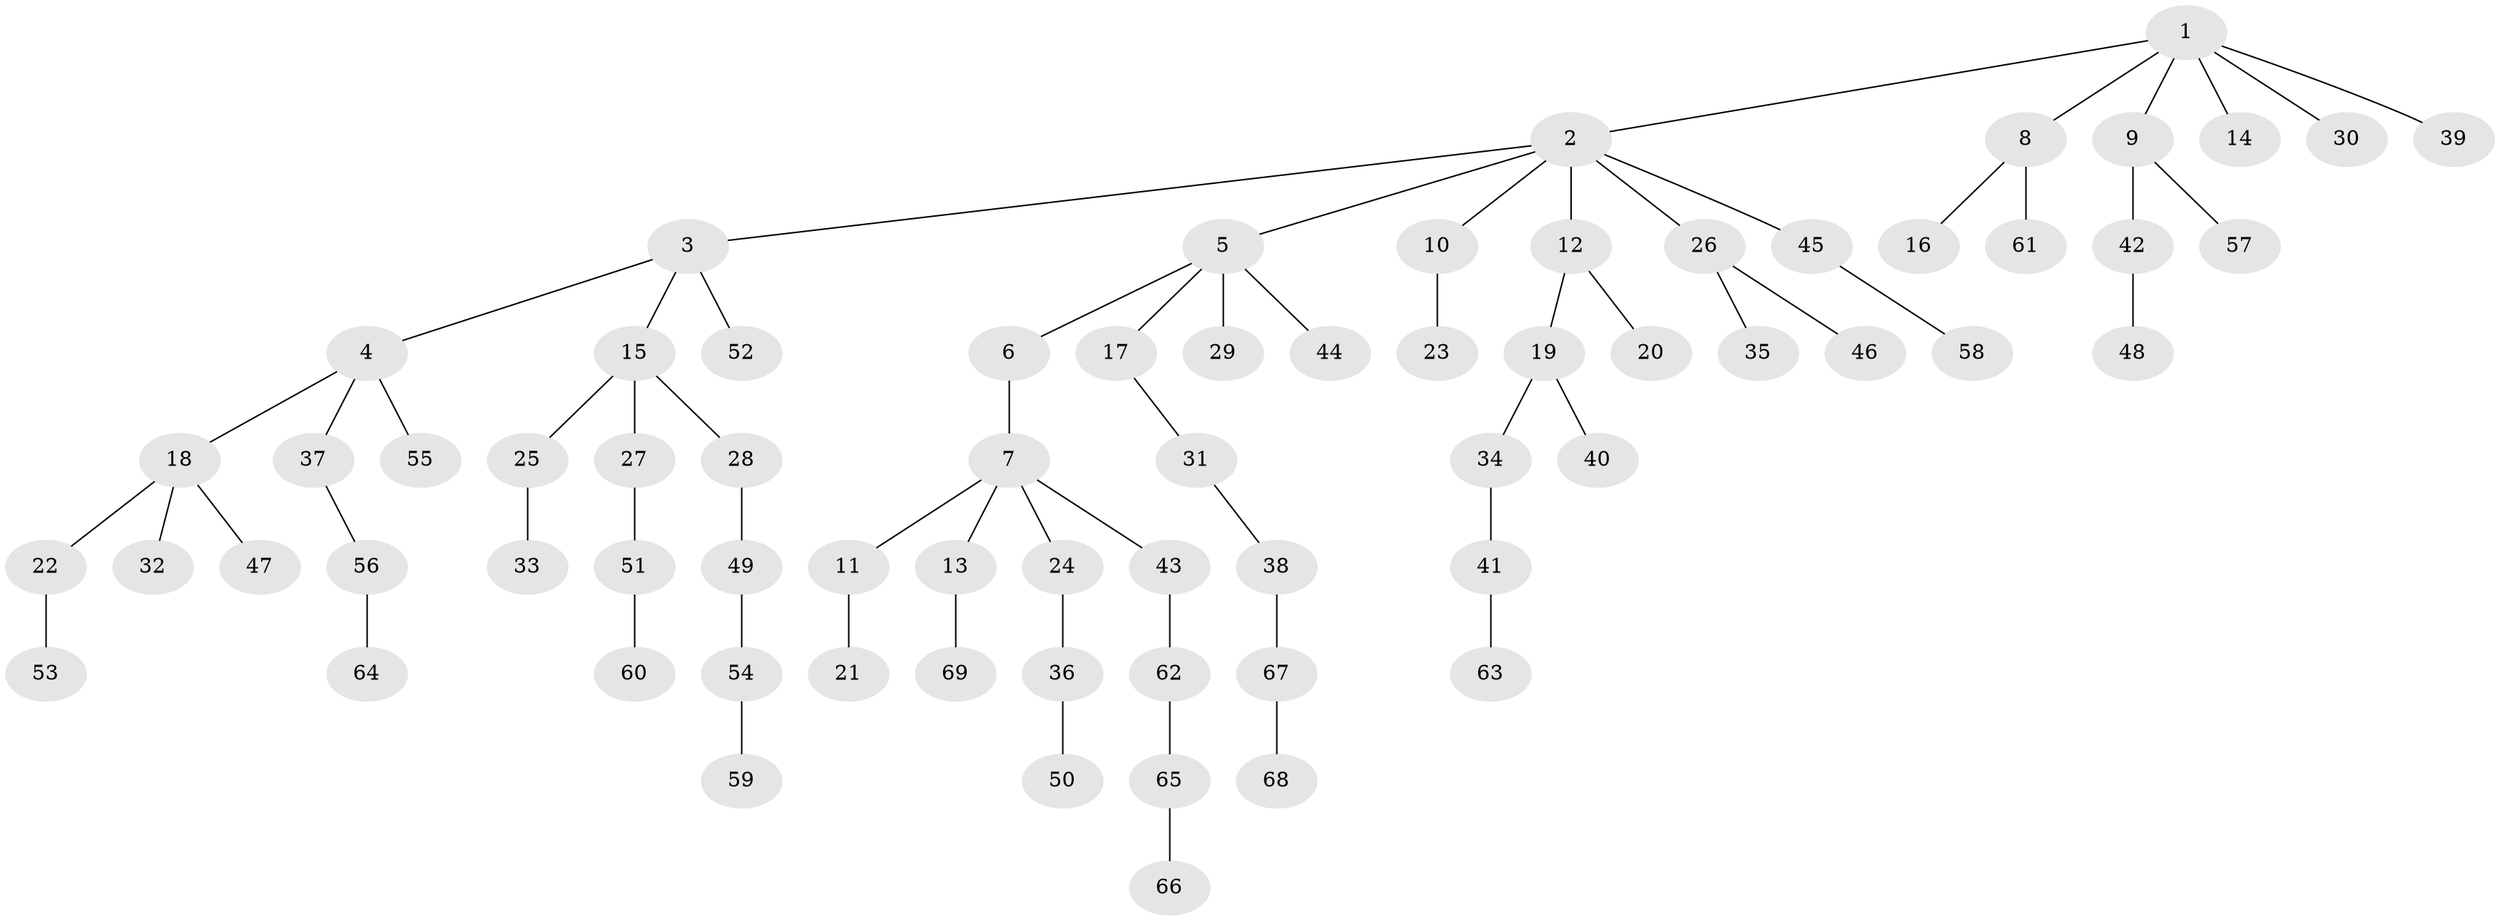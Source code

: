 // coarse degree distribution, {7: 0.022727272727272728, 8: 0.022727272727272728, 3: 0.09090909090909091, 4: 0.045454545454545456, 5: 0.045454545454545456, 1: 0.6136363636363636, 2: 0.1590909090909091}
// Generated by graph-tools (version 1.1) at 2025/42/03/06/25 10:42:06]
// undirected, 69 vertices, 68 edges
graph export_dot {
graph [start="1"]
  node [color=gray90,style=filled];
  1;
  2;
  3;
  4;
  5;
  6;
  7;
  8;
  9;
  10;
  11;
  12;
  13;
  14;
  15;
  16;
  17;
  18;
  19;
  20;
  21;
  22;
  23;
  24;
  25;
  26;
  27;
  28;
  29;
  30;
  31;
  32;
  33;
  34;
  35;
  36;
  37;
  38;
  39;
  40;
  41;
  42;
  43;
  44;
  45;
  46;
  47;
  48;
  49;
  50;
  51;
  52;
  53;
  54;
  55;
  56;
  57;
  58;
  59;
  60;
  61;
  62;
  63;
  64;
  65;
  66;
  67;
  68;
  69;
  1 -- 2;
  1 -- 8;
  1 -- 9;
  1 -- 14;
  1 -- 30;
  1 -- 39;
  2 -- 3;
  2 -- 5;
  2 -- 10;
  2 -- 12;
  2 -- 26;
  2 -- 45;
  3 -- 4;
  3 -- 15;
  3 -- 52;
  4 -- 18;
  4 -- 37;
  4 -- 55;
  5 -- 6;
  5 -- 17;
  5 -- 29;
  5 -- 44;
  6 -- 7;
  7 -- 11;
  7 -- 13;
  7 -- 24;
  7 -- 43;
  8 -- 16;
  8 -- 61;
  9 -- 42;
  9 -- 57;
  10 -- 23;
  11 -- 21;
  12 -- 19;
  12 -- 20;
  13 -- 69;
  15 -- 25;
  15 -- 27;
  15 -- 28;
  17 -- 31;
  18 -- 22;
  18 -- 32;
  18 -- 47;
  19 -- 34;
  19 -- 40;
  22 -- 53;
  24 -- 36;
  25 -- 33;
  26 -- 35;
  26 -- 46;
  27 -- 51;
  28 -- 49;
  31 -- 38;
  34 -- 41;
  36 -- 50;
  37 -- 56;
  38 -- 67;
  41 -- 63;
  42 -- 48;
  43 -- 62;
  45 -- 58;
  49 -- 54;
  51 -- 60;
  54 -- 59;
  56 -- 64;
  62 -- 65;
  65 -- 66;
  67 -- 68;
}
